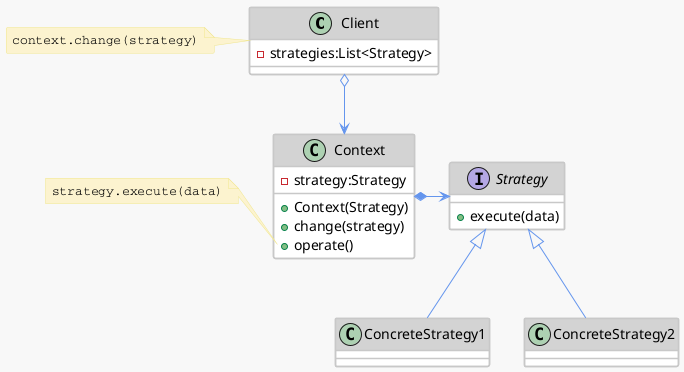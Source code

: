 @startuml
skinparam BackgroundColor #F8F8F8
skinparam  Shadowing false
skinparam RoundCorner 3
skinparam noteBorderColor Khaki
skinparam noteBackgroundColor #FCF3CF
skinparam noteFontName Courier
skinparam noteFontSite 4

skinparam class {
BackgroundColor white
ArrowColor CornFlowerBlue
BorderColor #C8C8C8
BorderThickness 1.5
HeaderBackgroundColor LightGrey
}

class Client {
 - strategies:List<Strategy>
}

interface Strategy{
 + execute(data)
}

class Context{
  - strategy:Strategy
  + Context(Strategy)
  + change(strategy)
  + operate()
}

class ConcreteStrategy1{}
class ConcreteStrategy2{}

note left of Context::operate
strategy.execute(data)
end note

note left of Client
context.change(strategy)
end note

Strategy <|-- ConcreteStrategy1
Strategy <|-- ConcreteStrategy2
Client o--> Context
Context *-r-> Strategy


@enduml